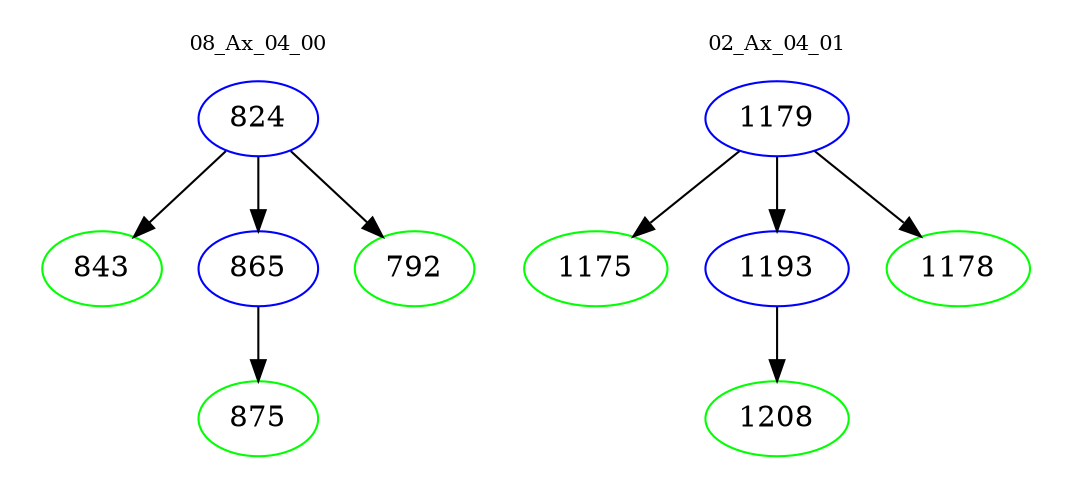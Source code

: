 digraph{
subgraph cluster_0 {
color = white
label = "08_Ax_04_00";
fontsize=10;
T0_824 [label="824", color="blue"]
T0_824 -> T0_843 [color="black"]
T0_843 [label="843", color="green"]
T0_824 -> T0_865 [color="black"]
T0_865 [label="865", color="blue"]
T0_865 -> T0_875 [color="black"]
T0_875 [label="875", color="green"]
T0_824 -> T0_792 [color="black"]
T0_792 [label="792", color="green"]
}
subgraph cluster_1 {
color = white
label = "02_Ax_04_01";
fontsize=10;
T1_1179 [label="1179", color="blue"]
T1_1179 -> T1_1175 [color="black"]
T1_1175 [label="1175", color="green"]
T1_1179 -> T1_1193 [color="black"]
T1_1193 [label="1193", color="blue"]
T1_1193 -> T1_1208 [color="black"]
T1_1208 [label="1208", color="green"]
T1_1179 -> T1_1178 [color="black"]
T1_1178 [label="1178", color="green"]
}
}

